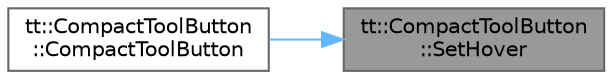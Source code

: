 digraph "tt::CompactToolButton::SetHover"
{
 // LATEX_PDF_SIZE
  bgcolor="transparent";
  edge [fontname=Helvetica,fontsize=10,labelfontname=Helvetica,labelfontsize=10];
  node [fontname=Helvetica,fontsize=10,shape=box,height=0.2,width=0.4];
  rankdir="RL";
  Node1 [id="Node000001",label="tt::CompactToolButton\l::SetHover",height=0.2,width=0.4,color="gray40", fillcolor="grey60", style="filled", fontcolor="black",tooltip=" "];
  Node1 -> Node2 [id="edge1_Node000001_Node000002",dir="back",color="steelblue1",style="solid",tooltip=" "];
  Node2 [id="Node000002",label="tt::CompactToolButton\l::CompactToolButton",height=0.2,width=0.4,color="grey40", fillcolor="white", style="filled",URL="$classtt_1_1_compact_tool_button.html#ac2735686c8ad0e96b083724d2433414f",tooltip=" "];
}
